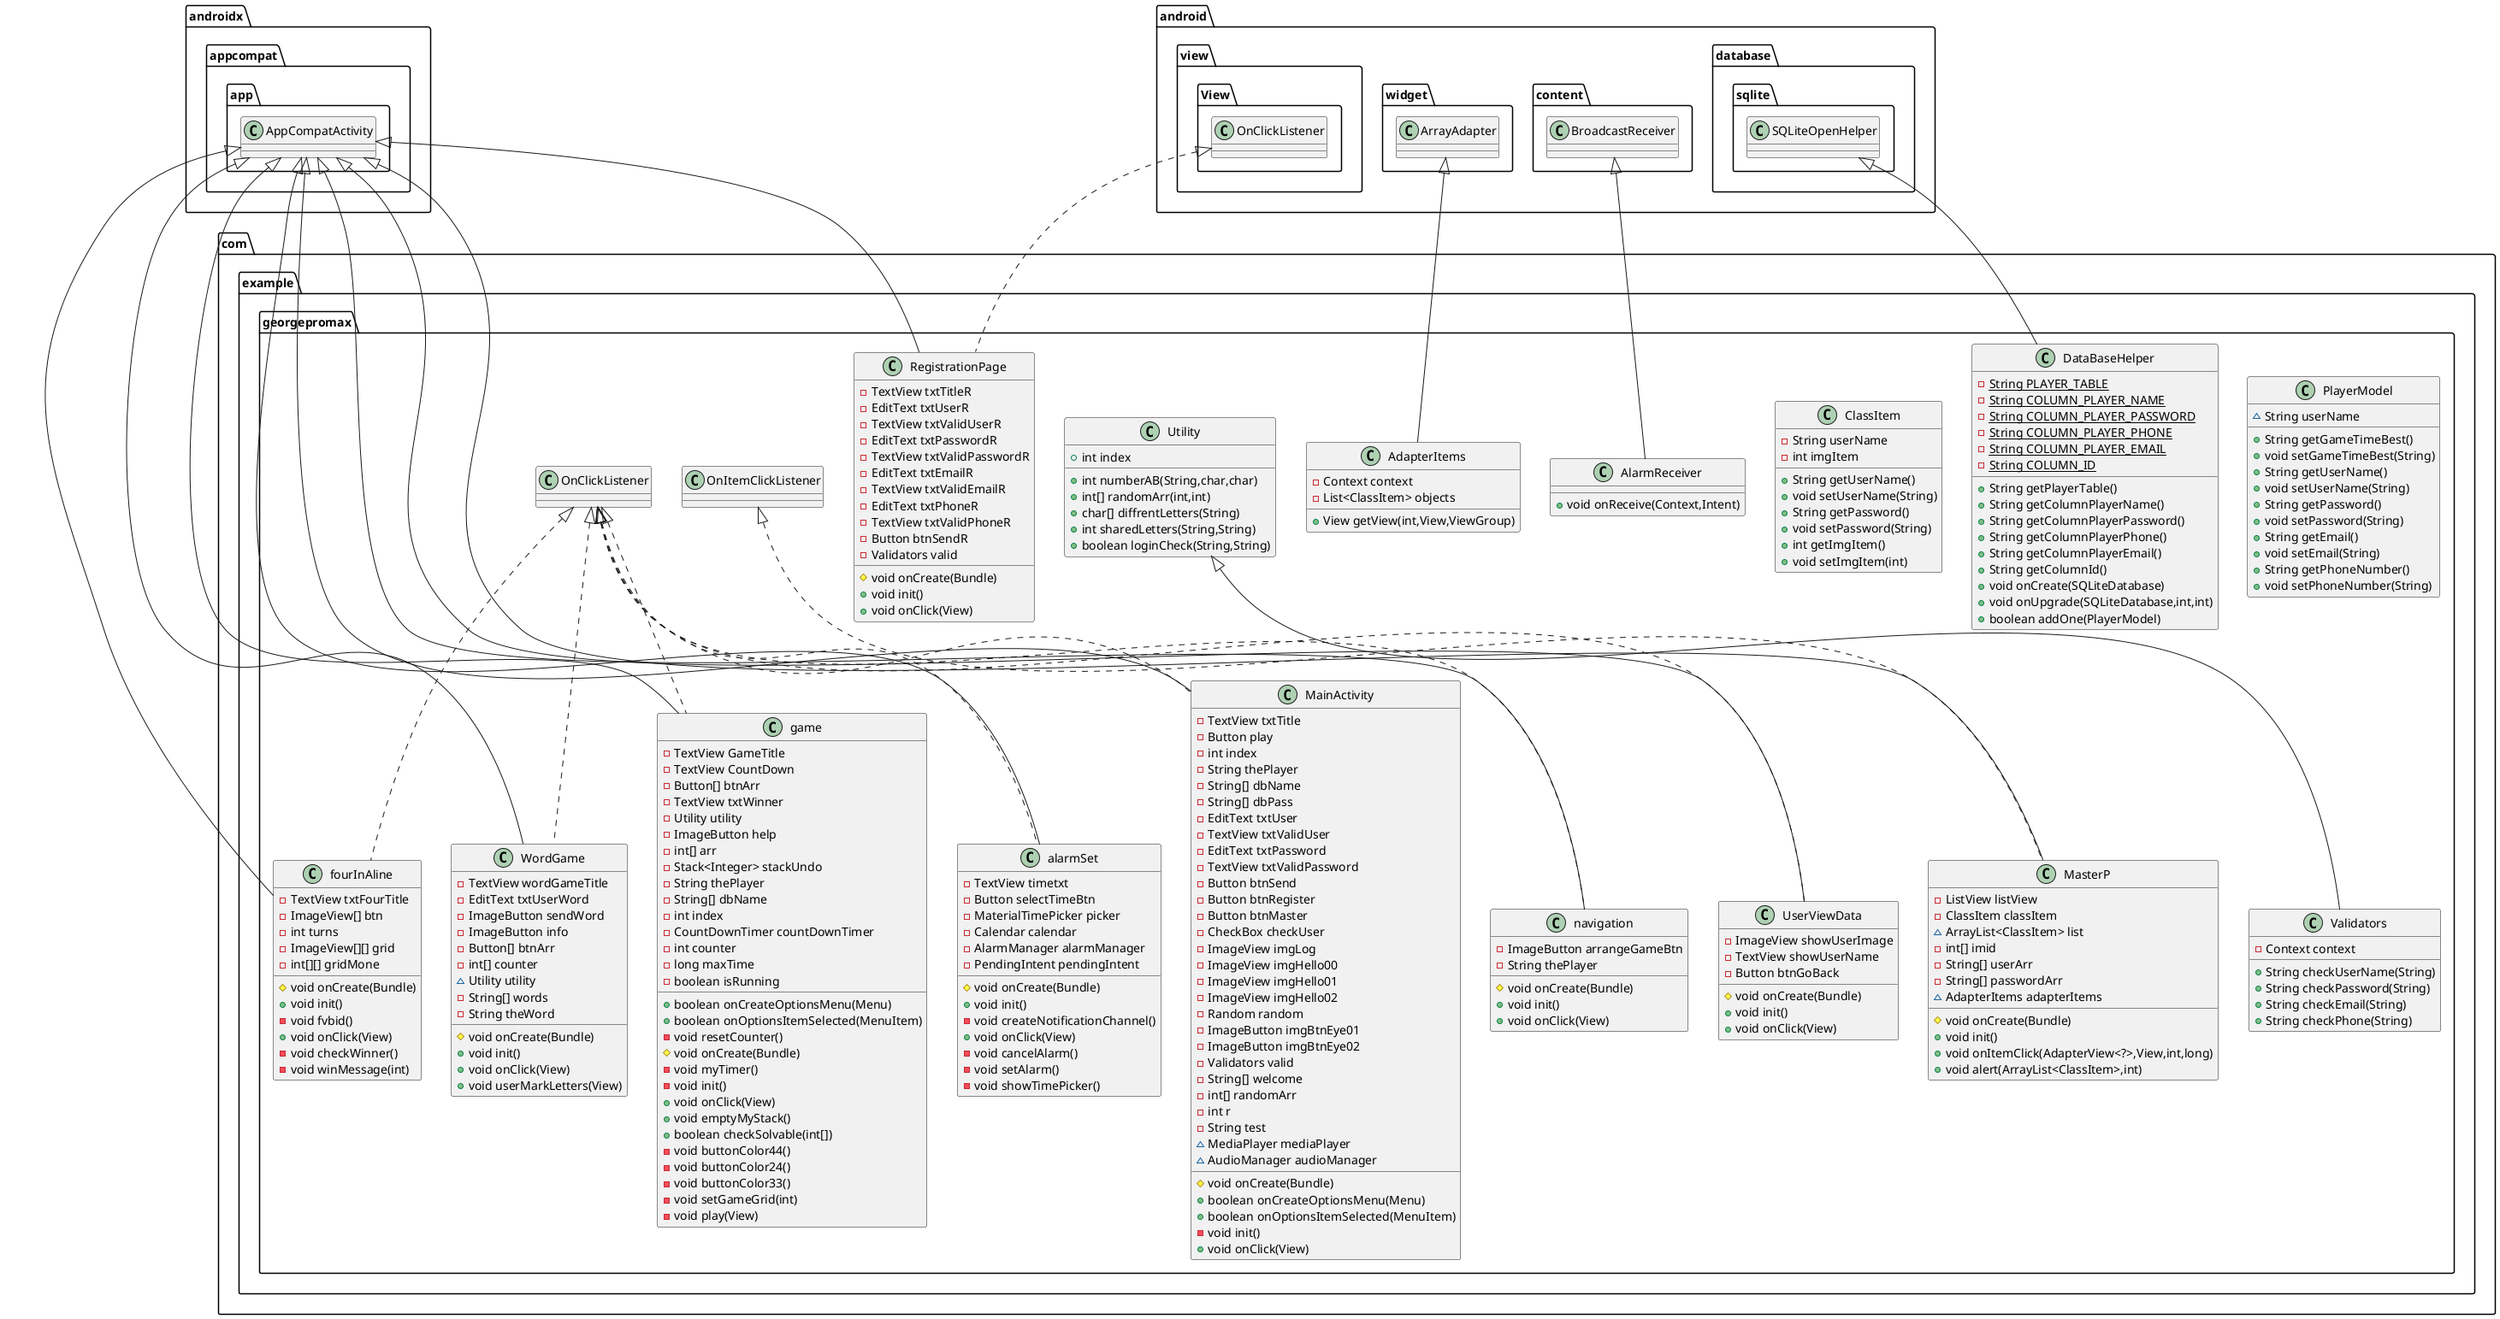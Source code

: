 @startuml
class com.example.georgepromax.navigation {
- ImageButton arrangeGameBtn
- String thePlayer
# void onCreate(Bundle)
+ void init()
+ void onClick(View)
}
class com.example.georgepromax.UserViewData {
- ImageView showUserImage
- TextView showUserName
- Button btnGoBack
# void onCreate(Bundle)
+ void init()
+ void onClick(View)
}
class com.example.georgepromax.PlayerModel {
~ String userName
+ String getGameTimeBest()
+ void setGameTimeBest(String)
+ String getUserName()
+ void setUserName(String)
+ String getPassword()
+ void setPassword(String)
+ String getEmail()
+ void setEmail(String)
+ String getPhoneNumber()
+ void setPhoneNumber(String)
}
class com.example.georgepromax.fourInAline {
- TextView txtFourTitle
- ImageView[] btn
- int turns
- ImageView[][] grid
- int[][] gridMone
# void onCreate(Bundle)
+ void init()
- void fvbid()
+ void onClick(View)
- void checkWinner()
- void winMessage(int)
}
class com.example.georgepromax.MasterP {
- ListView listView
- ClassItem classItem
~ ArrayList<ClassItem> list
- int[] imid
- String[] userArr
- String[] passwordArr
~ AdapterItems adapterItems
# void onCreate(Bundle)
+ void init()
+ void onItemClick(AdapterView<?>,View,int,long)
+ void alert(ArrayList<ClassItem>,int)
}
class com.example.georgepromax.DataBaseHelper {
- {static} String PLAYER_TABLE
- {static} String COLUMN_PLAYER_NAME
- {static} String COLUMN_PLAYER_PASSWORD
- {static} String COLUMN_PLAYER_PHONE
- {static} String COLUMN_PLAYER_EMAIL
- {static} String COLUMN_ID
+ String getPlayerTable()
+ String getColumnPlayerName()
+ String getColumnPlayerPassword()
+ String getColumnPlayerPhone()
+ String getColumnPlayerEmail()
+ String getColumnId()
+ void onCreate(SQLiteDatabase)
+ void onUpgrade(SQLiteDatabase,int,int)
+ boolean addOne(PlayerModel)
}
class com.example.georgepromax.ClassItem {
- String userName
- int imgItem
+ String getUserName()
+ void setUserName(String)
+ String getPassword()
+ void setPassword(String)
+ int getImgItem()
+ void setImgItem(int)
}
class com.example.georgepromax.WordGame {
- TextView wordGameTitle
- EditText txtUserWord
- ImageButton sendWord
- ImageButton info
- Button[] btnArr
- int[] counter
~ Utility utility
- String[] words
- String theWord
# void onCreate(Bundle)
+ void init()
+ void onClick(View)
+ void userMarkLetters(View)
}
class com.example.georgepromax.game {
- TextView GameTitle
- TextView CountDown
- Button[] btnArr
- TextView txtWinner
- Utility utility
- ImageButton help
- int[] arr
- Stack<Integer> stackUndo
- String thePlayer
- String[] dbName
- int index
- CountDownTimer countDownTimer
- int counter
- long maxTime
- boolean isRunning
+ boolean onCreateOptionsMenu(Menu)
+ boolean onOptionsItemSelected(MenuItem)
- void resetCounter()
# void onCreate(Bundle)
- void myTimer()
- void init()
+ void onClick(View)
+ void emptyMyStack()
+ boolean checkSolvable(int[])
- void buttonColor44()
- void buttonColor24()
- void buttonColor33()
- void setGameGrid(int)
- void play(View)
}
class com.example.georgepromax.alarmSet {
- TextView timetxt
- Button selectTimeBtn
- MaterialTimePicker picker
- Calendar calendar
- AlarmManager alarmManager
- PendingIntent pendingIntent
# void onCreate(Bundle)
+ void init()
- void createNotificationChannel()
+ void onClick(View)
- void cancelAlarm()
- void setAlarm()
- void showTimePicker()
}
class com.example.georgepromax.AlarmReceiver {
+ void onReceive(Context,Intent)
}
class com.example.georgepromax.MainActivity {
- TextView txtTitle
- Button play
- int index
- String thePlayer
- String[] dbName
- String[] dbPass
- EditText txtUser
- TextView txtValidUser
- EditText txtPassword
- TextView txtValidPassword
- Button btnSend
- Button btnRegister
- Button btnMaster
- CheckBox checkUser
- ImageView imgLog
- ImageView imgHello00
- ImageView imgHello01
- ImageView imgHello02
- Random random
- ImageButton imgBtnEye01
- ImageButton imgBtnEye02
- Validators valid
- String[] welcome
- int[] randomArr
- int r
- String test
~ MediaPlayer mediaPlayer
~ AudioManager audioManager
# void onCreate(Bundle)
+ boolean onCreateOptionsMenu(Menu)
+ boolean onOptionsItemSelected(MenuItem)
- void init()
+ void onClick(View)
}
class com.example.georgepromax.AdapterItems {
- Context context
- List<ClassItem> objects
+ View getView(int,View,ViewGroup)
}
class com.example.georgepromax.Utility {
+ int index
+ int numberAB(String,char,char)
+ int[] randomArr(int,int)
+ char[] diffrentLetters(String)
+ int sharedLetters(String,String)
+ boolean loginCheck(String,String)
}
class com.example.georgepromax.RegistrationPage {
- TextView txtTitleR
- EditText txtUserR
- TextView txtValidUserR
- EditText txtPasswordR
- TextView txtValidPasswordR
- EditText txtEmailR
- TextView txtValidEmailR
- EditText txtPhoneR
- TextView txtValidPhoneR
- Button btnSendR
- Validators valid
# void onCreate(Bundle)
+ void init()
+ void onClick(View)
}
class com.example.georgepromax.Validators {
- Context context
+ String checkUserName(String)
+ String checkPassword(String)
+ String checkEmail(String)
+ String checkPhone(String)
}


com.example.georgepromax.OnClickListener <|.. com.example.georgepromax.navigation
androidx.appcompat.app.AppCompatActivity <|-- com.example.georgepromax.navigation
com.example.georgepromax.OnClickListener <|.. com.example.georgepromax.UserViewData
androidx.appcompat.app.AppCompatActivity <|-- com.example.georgepromax.UserViewData
com.example.georgepromax.OnClickListener <|.. com.example.georgepromax.fourInAline
androidx.appcompat.app.AppCompatActivity <|-- com.example.georgepromax.fourInAline
com.example.georgepromax.OnItemClickListener <|.. com.example.georgepromax.MasterP
androidx.appcompat.app.AppCompatActivity <|-- com.example.georgepromax.MasterP
android.database.sqlite.SQLiteOpenHelper <|-- com.example.georgepromax.DataBaseHelper
com.example.georgepromax.OnClickListener <|.. com.example.georgepromax.WordGame
androidx.appcompat.app.AppCompatActivity <|-- com.example.georgepromax.WordGame
com.example.georgepromax.OnClickListener <|.. com.example.georgepromax.game
androidx.appcompat.app.AppCompatActivity <|-- com.example.georgepromax.game
com.example.georgepromax.OnClickListener <|.. com.example.georgepromax.alarmSet
androidx.appcompat.app.AppCompatActivity <|-- com.example.georgepromax.alarmSet
android.content.BroadcastReceiver <|-- com.example.georgepromax.AlarmReceiver
com.example.georgepromax.OnClickListener <|.. com.example.georgepromax.MainActivity
androidx.appcompat.app.AppCompatActivity <|-- com.example.georgepromax.MainActivity
android.widget.ArrayAdapter <|-- com.example.georgepromax.AdapterItems
android.view.View.OnClickListener <|.. com.example.georgepromax.RegistrationPage
androidx.appcompat.app.AppCompatActivity <|-- com.example.georgepromax.RegistrationPage
com.example.georgepromax.Utility <|-- com.example.georgepromax.Validators
@enduml